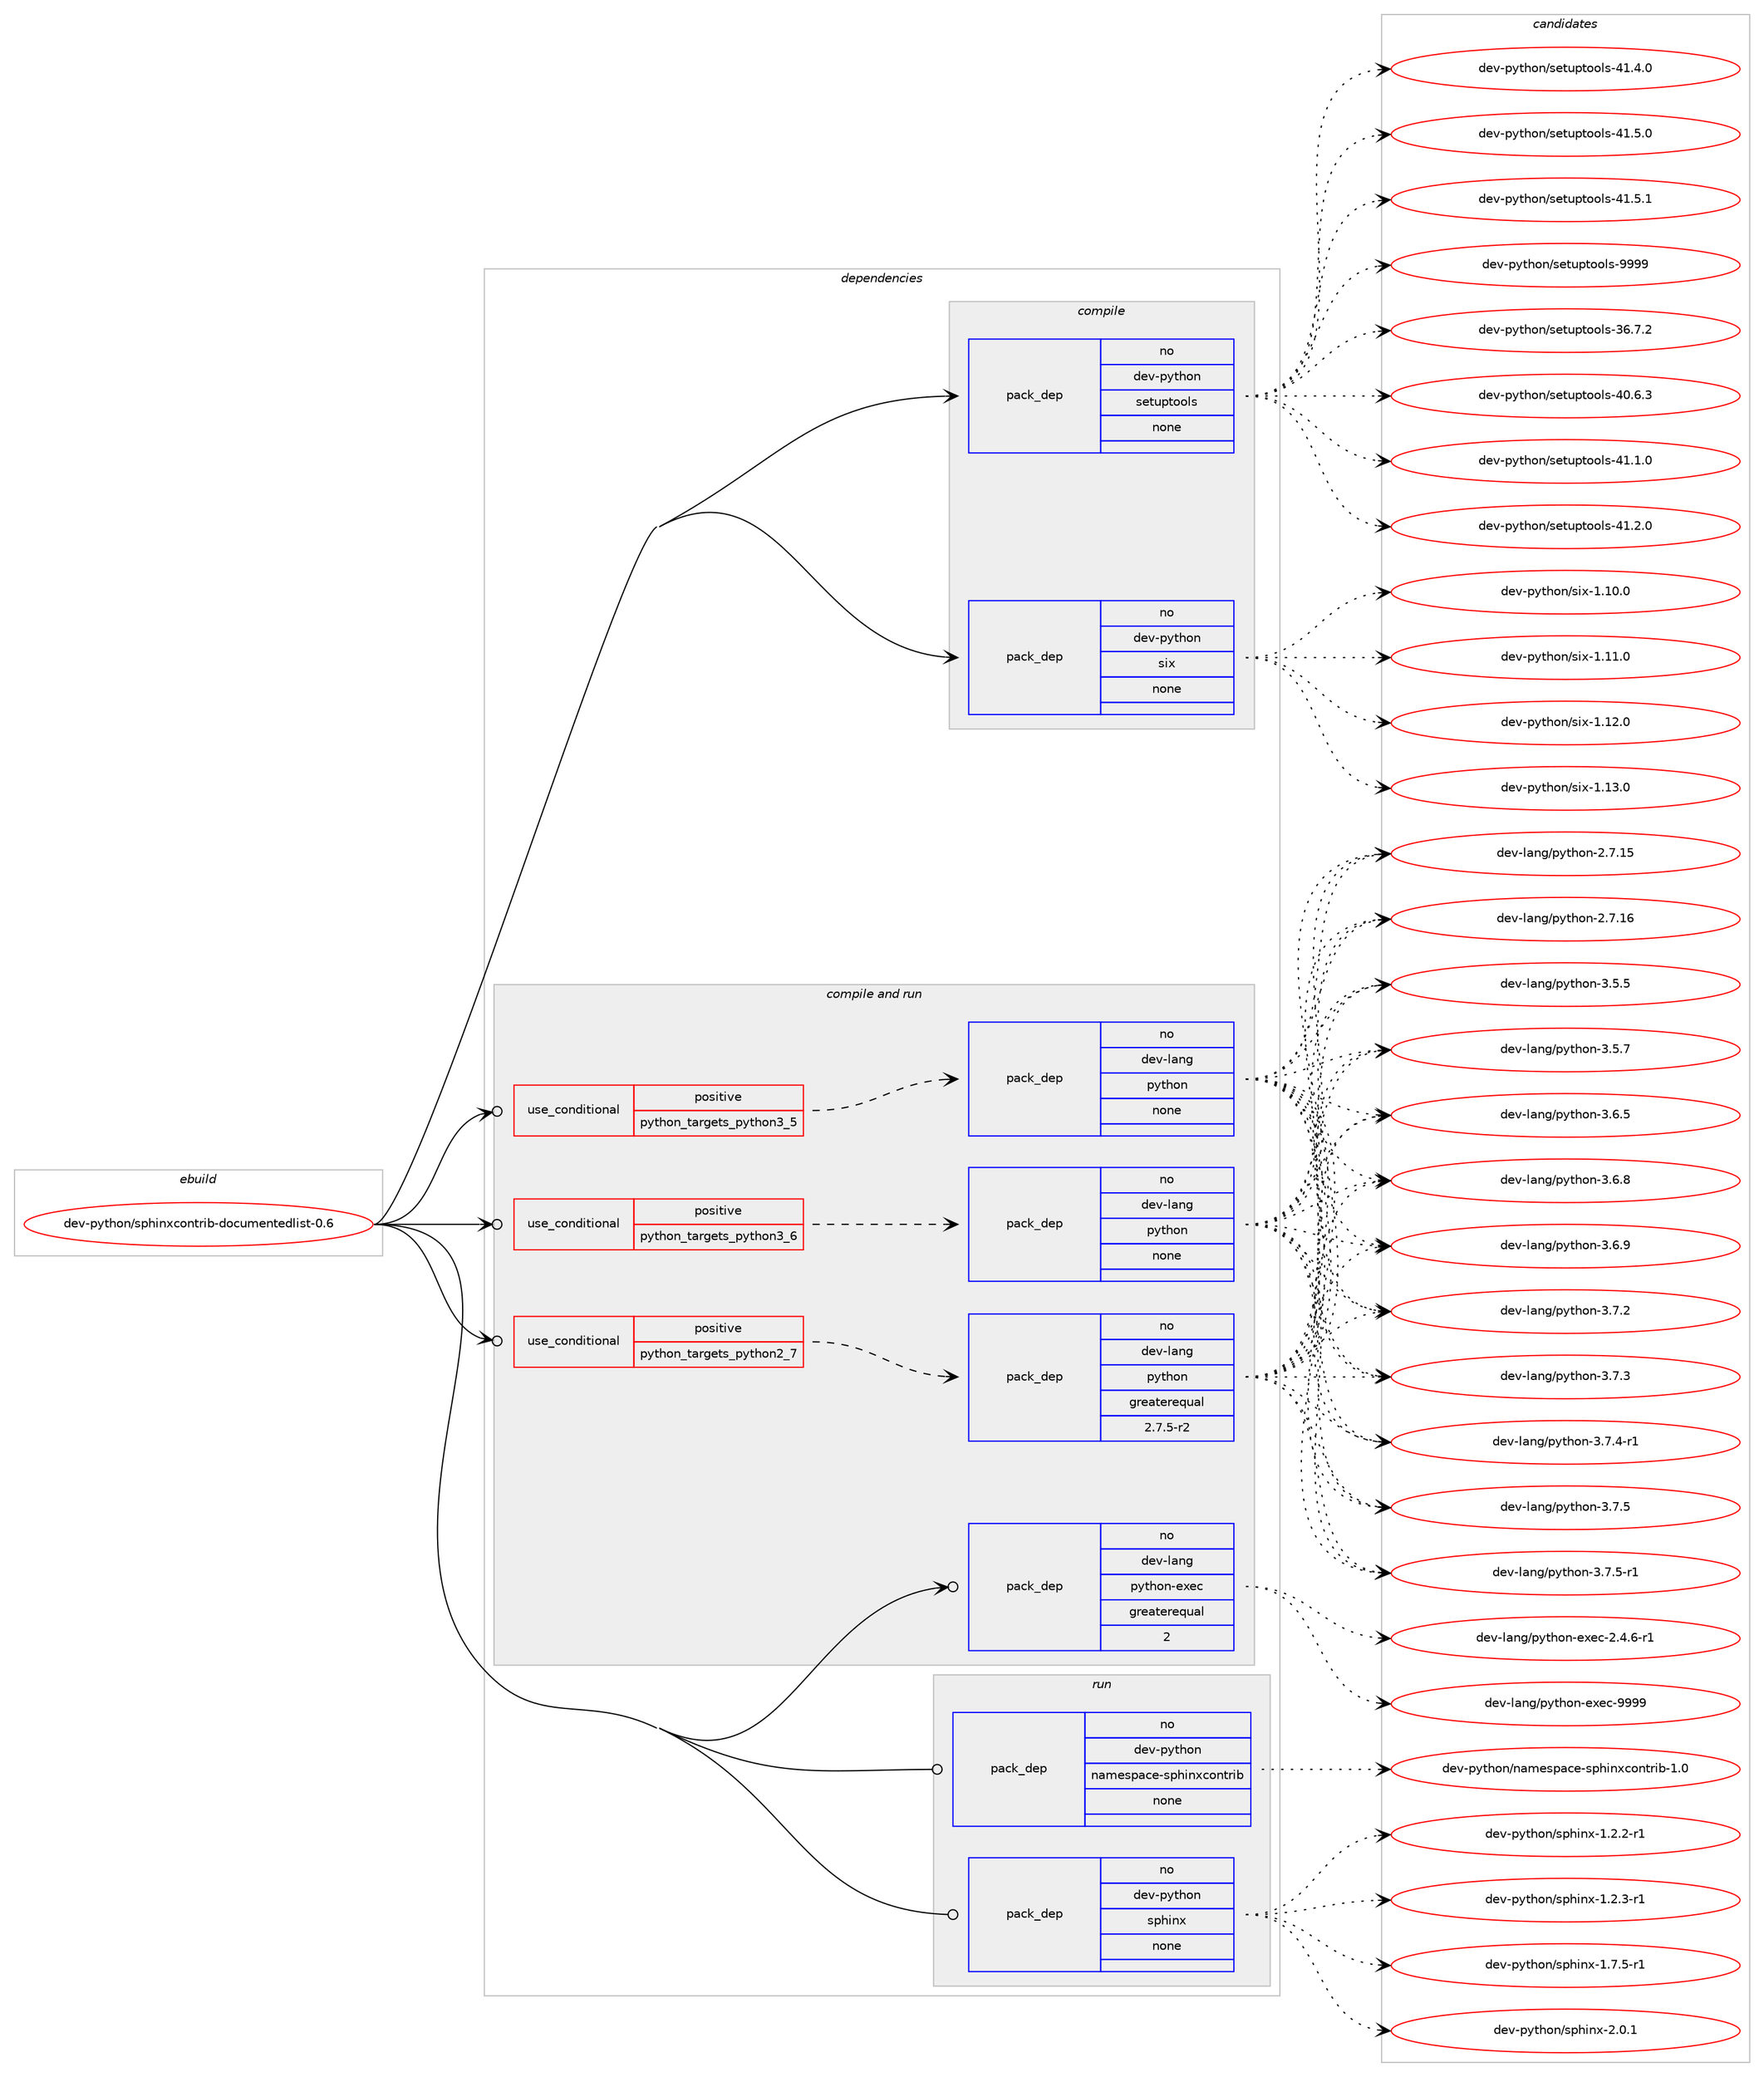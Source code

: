 digraph prolog {

# *************
# Graph options
# *************

newrank=true;
concentrate=true;
compound=true;
graph [rankdir=LR,fontname=Helvetica,fontsize=10,ranksep=1.5];#, ranksep=2.5, nodesep=0.2];
edge  [arrowhead=vee];
node  [fontname=Helvetica,fontsize=10];

# **********
# The ebuild
# **********

subgraph cluster_leftcol {
color=gray;
rank=same;
label=<<i>ebuild</i>>;
id [label="dev-python/sphinxcontrib-documentedlist-0.6", color=red, width=4, href="../dev-python/sphinxcontrib-documentedlist-0.6.svg"];
}

# ****************
# The dependencies
# ****************

subgraph cluster_midcol {
color=gray;
label=<<i>dependencies</i>>;
subgraph cluster_compile {
fillcolor="#eeeeee";
style=filled;
label=<<i>compile</i>>;
subgraph pack476724 {
dependency638335 [label=<<TABLE BORDER="0" CELLBORDER="1" CELLSPACING="0" CELLPADDING="4" WIDTH="220"><TR><TD ROWSPAN="6" CELLPADDING="30">pack_dep</TD></TR><TR><TD WIDTH="110">no</TD></TR><TR><TD>dev-python</TD></TR><TR><TD>setuptools</TD></TR><TR><TD>none</TD></TR><TR><TD></TD></TR></TABLE>>, shape=none, color=blue];
}
id:e -> dependency638335:w [weight=20,style="solid",arrowhead="vee"];
subgraph pack476725 {
dependency638336 [label=<<TABLE BORDER="0" CELLBORDER="1" CELLSPACING="0" CELLPADDING="4" WIDTH="220"><TR><TD ROWSPAN="6" CELLPADDING="30">pack_dep</TD></TR><TR><TD WIDTH="110">no</TD></TR><TR><TD>dev-python</TD></TR><TR><TD>six</TD></TR><TR><TD>none</TD></TR><TR><TD></TD></TR></TABLE>>, shape=none, color=blue];
}
id:e -> dependency638336:w [weight=20,style="solid",arrowhead="vee"];
}
subgraph cluster_compileandrun {
fillcolor="#eeeeee";
style=filled;
label=<<i>compile and run</i>>;
subgraph cond149730 {
dependency638337 [label=<<TABLE BORDER="0" CELLBORDER="1" CELLSPACING="0" CELLPADDING="4"><TR><TD ROWSPAN="3" CELLPADDING="10">use_conditional</TD></TR><TR><TD>positive</TD></TR><TR><TD>python_targets_python2_7</TD></TR></TABLE>>, shape=none, color=red];
subgraph pack476726 {
dependency638338 [label=<<TABLE BORDER="0" CELLBORDER="1" CELLSPACING="0" CELLPADDING="4" WIDTH="220"><TR><TD ROWSPAN="6" CELLPADDING="30">pack_dep</TD></TR><TR><TD WIDTH="110">no</TD></TR><TR><TD>dev-lang</TD></TR><TR><TD>python</TD></TR><TR><TD>greaterequal</TD></TR><TR><TD>2.7.5-r2</TD></TR></TABLE>>, shape=none, color=blue];
}
dependency638337:e -> dependency638338:w [weight=20,style="dashed",arrowhead="vee"];
}
id:e -> dependency638337:w [weight=20,style="solid",arrowhead="odotvee"];
subgraph cond149731 {
dependency638339 [label=<<TABLE BORDER="0" CELLBORDER="1" CELLSPACING="0" CELLPADDING="4"><TR><TD ROWSPAN="3" CELLPADDING="10">use_conditional</TD></TR><TR><TD>positive</TD></TR><TR><TD>python_targets_python3_5</TD></TR></TABLE>>, shape=none, color=red];
subgraph pack476727 {
dependency638340 [label=<<TABLE BORDER="0" CELLBORDER="1" CELLSPACING="0" CELLPADDING="4" WIDTH="220"><TR><TD ROWSPAN="6" CELLPADDING="30">pack_dep</TD></TR><TR><TD WIDTH="110">no</TD></TR><TR><TD>dev-lang</TD></TR><TR><TD>python</TD></TR><TR><TD>none</TD></TR><TR><TD></TD></TR></TABLE>>, shape=none, color=blue];
}
dependency638339:e -> dependency638340:w [weight=20,style="dashed",arrowhead="vee"];
}
id:e -> dependency638339:w [weight=20,style="solid",arrowhead="odotvee"];
subgraph cond149732 {
dependency638341 [label=<<TABLE BORDER="0" CELLBORDER="1" CELLSPACING="0" CELLPADDING="4"><TR><TD ROWSPAN="3" CELLPADDING="10">use_conditional</TD></TR><TR><TD>positive</TD></TR><TR><TD>python_targets_python3_6</TD></TR></TABLE>>, shape=none, color=red];
subgraph pack476728 {
dependency638342 [label=<<TABLE BORDER="0" CELLBORDER="1" CELLSPACING="0" CELLPADDING="4" WIDTH="220"><TR><TD ROWSPAN="6" CELLPADDING="30">pack_dep</TD></TR><TR><TD WIDTH="110">no</TD></TR><TR><TD>dev-lang</TD></TR><TR><TD>python</TD></TR><TR><TD>none</TD></TR><TR><TD></TD></TR></TABLE>>, shape=none, color=blue];
}
dependency638341:e -> dependency638342:w [weight=20,style="dashed",arrowhead="vee"];
}
id:e -> dependency638341:w [weight=20,style="solid",arrowhead="odotvee"];
subgraph pack476729 {
dependency638343 [label=<<TABLE BORDER="0" CELLBORDER="1" CELLSPACING="0" CELLPADDING="4" WIDTH="220"><TR><TD ROWSPAN="6" CELLPADDING="30">pack_dep</TD></TR><TR><TD WIDTH="110">no</TD></TR><TR><TD>dev-lang</TD></TR><TR><TD>python-exec</TD></TR><TR><TD>greaterequal</TD></TR><TR><TD>2</TD></TR></TABLE>>, shape=none, color=blue];
}
id:e -> dependency638343:w [weight=20,style="solid",arrowhead="odotvee"];
}
subgraph cluster_run {
fillcolor="#eeeeee";
style=filled;
label=<<i>run</i>>;
subgraph pack476730 {
dependency638344 [label=<<TABLE BORDER="0" CELLBORDER="1" CELLSPACING="0" CELLPADDING="4" WIDTH="220"><TR><TD ROWSPAN="6" CELLPADDING="30">pack_dep</TD></TR><TR><TD WIDTH="110">no</TD></TR><TR><TD>dev-python</TD></TR><TR><TD>namespace-sphinxcontrib</TD></TR><TR><TD>none</TD></TR><TR><TD></TD></TR></TABLE>>, shape=none, color=blue];
}
id:e -> dependency638344:w [weight=20,style="solid",arrowhead="odot"];
subgraph pack476731 {
dependency638345 [label=<<TABLE BORDER="0" CELLBORDER="1" CELLSPACING="0" CELLPADDING="4" WIDTH="220"><TR><TD ROWSPAN="6" CELLPADDING="30">pack_dep</TD></TR><TR><TD WIDTH="110">no</TD></TR><TR><TD>dev-python</TD></TR><TR><TD>sphinx</TD></TR><TR><TD>none</TD></TR><TR><TD></TD></TR></TABLE>>, shape=none, color=blue];
}
id:e -> dependency638345:w [weight=20,style="solid",arrowhead="odot"];
}
}

# **************
# The candidates
# **************

subgraph cluster_choices {
rank=same;
color=gray;
label=<<i>candidates</i>>;

subgraph choice476724 {
color=black;
nodesep=1;
choice100101118451121211161041111104711510111611711211611111110811545515446554650 [label="dev-python/setuptools-36.7.2", color=red, width=4,href="../dev-python/setuptools-36.7.2.svg"];
choice100101118451121211161041111104711510111611711211611111110811545524846544651 [label="dev-python/setuptools-40.6.3", color=red, width=4,href="../dev-python/setuptools-40.6.3.svg"];
choice100101118451121211161041111104711510111611711211611111110811545524946494648 [label="dev-python/setuptools-41.1.0", color=red, width=4,href="../dev-python/setuptools-41.1.0.svg"];
choice100101118451121211161041111104711510111611711211611111110811545524946504648 [label="dev-python/setuptools-41.2.0", color=red, width=4,href="../dev-python/setuptools-41.2.0.svg"];
choice100101118451121211161041111104711510111611711211611111110811545524946524648 [label="dev-python/setuptools-41.4.0", color=red, width=4,href="../dev-python/setuptools-41.4.0.svg"];
choice100101118451121211161041111104711510111611711211611111110811545524946534648 [label="dev-python/setuptools-41.5.0", color=red, width=4,href="../dev-python/setuptools-41.5.0.svg"];
choice100101118451121211161041111104711510111611711211611111110811545524946534649 [label="dev-python/setuptools-41.5.1", color=red, width=4,href="../dev-python/setuptools-41.5.1.svg"];
choice10010111845112121116104111110471151011161171121161111111081154557575757 [label="dev-python/setuptools-9999", color=red, width=4,href="../dev-python/setuptools-9999.svg"];
dependency638335:e -> choice100101118451121211161041111104711510111611711211611111110811545515446554650:w [style=dotted,weight="100"];
dependency638335:e -> choice100101118451121211161041111104711510111611711211611111110811545524846544651:w [style=dotted,weight="100"];
dependency638335:e -> choice100101118451121211161041111104711510111611711211611111110811545524946494648:w [style=dotted,weight="100"];
dependency638335:e -> choice100101118451121211161041111104711510111611711211611111110811545524946504648:w [style=dotted,weight="100"];
dependency638335:e -> choice100101118451121211161041111104711510111611711211611111110811545524946524648:w [style=dotted,weight="100"];
dependency638335:e -> choice100101118451121211161041111104711510111611711211611111110811545524946534648:w [style=dotted,weight="100"];
dependency638335:e -> choice100101118451121211161041111104711510111611711211611111110811545524946534649:w [style=dotted,weight="100"];
dependency638335:e -> choice10010111845112121116104111110471151011161171121161111111081154557575757:w [style=dotted,weight="100"];
}
subgraph choice476725 {
color=black;
nodesep=1;
choice100101118451121211161041111104711510512045494649484648 [label="dev-python/six-1.10.0", color=red, width=4,href="../dev-python/six-1.10.0.svg"];
choice100101118451121211161041111104711510512045494649494648 [label="dev-python/six-1.11.0", color=red, width=4,href="../dev-python/six-1.11.0.svg"];
choice100101118451121211161041111104711510512045494649504648 [label="dev-python/six-1.12.0", color=red, width=4,href="../dev-python/six-1.12.0.svg"];
choice100101118451121211161041111104711510512045494649514648 [label="dev-python/six-1.13.0", color=red, width=4,href="../dev-python/six-1.13.0.svg"];
dependency638336:e -> choice100101118451121211161041111104711510512045494649484648:w [style=dotted,weight="100"];
dependency638336:e -> choice100101118451121211161041111104711510512045494649494648:w [style=dotted,weight="100"];
dependency638336:e -> choice100101118451121211161041111104711510512045494649504648:w [style=dotted,weight="100"];
dependency638336:e -> choice100101118451121211161041111104711510512045494649514648:w [style=dotted,weight="100"];
}
subgraph choice476726 {
color=black;
nodesep=1;
choice10010111845108971101034711212111610411111045504655464953 [label="dev-lang/python-2.7.15", color=red, width=4,href="../dev-lang/python-2.7.15.svg"];
choice10010111845108971101034711212111610411111045504655464954 [label="dev-lang/python-2.7.16", color=red, width=4,href="../dev-lang/python-2.7.16.svg"];
choice100101118451089711010347112121116104111110455146534653 [label="dev-lang/python-3.5.5", color=red, width=4,href="../dev-lang/python-3.5.5.svg"];
choice100101118451089711010347112121116104111110455146534655 [label="dev-lang/python-3.5.7", color=red, width=4,href="../dev-lang/python-3.5.7.svg"];
choice100101118451089711010347112121116104111110455146544653 [label="dev-lang/python-3.6.5", color=red, width=4,href="../dev-lang/python-3.6.5.svg"];
choice100101118451089711010347112121116104111110455146544656 [label="dev-lang/python-3.6.8", color=red, width=4,href="../dev-lang/python-3.6.8.svg"];
choice100101118451089711010347112121116104111110455146544657 [label="dev-lang/python-3.6.9", color=red, width=4,href="../dev-lang/python-3.6.9.svg"];
choice100101118451089711010347112121116104111110455146554650 [label="dev-lang/python-3.7.2", color=red, width=4,href="../dev-lang/python-3.7.2.svg"];
choice100101118451089711010347112121116104111110455146554651 [label="dev-lang/python-3.7.3", color=red, width=4,href="../dev-lang/python-3.7.3.svg"];
choice1001011184510897110103471121211161041111104551465546524511449 [label="dev-lang/python-3.7.4-r1", color=red, width=4,href="../dev-lang/python-3.7.4-r1.svg"];
choice100101118451089711010347112121116104111110455146554653 [label="dev-lang/python-3.7.5", color=red, width=4,href="../dev-lang/python-3.7.5.svg"];
choice1001011184510897110103471121211161041111104551465546534511449 [label="dev-lang/python-3.7.5-r1", color=red, width=4,href="../dev-lang/python-3.7.5-r1.svg"];
dependency638338:e -> choice10010111845108971101034711212111610411111045504655464953:w [style=dotted,weight="100"];
dependency638338:e -> choice10010111845108971101034711212111610411111045504655464954:w [style=dotted,weight="100"];
dependency638338:e -> choice100101118451089711010347112121116104111110455146534653:w [style=dotted,weight="100"];
dependency638338:e -> choice100101118451089711010347112121116104111110455146534655:w [style=dotted,weight="100"];
dependency638338:e -> choice100101118451089711010347112121116104111110455146544653:w [style=dotted,weight="100"];
dependency638338:e -> choice100101118451089711010347112121116104111110455146544656:w [style=dotted,weight="100"];
dependency638338:e -> choice100101118451089711010347112121116104111110455146544657:w [style=dotted,weight="100"];
dependency638338:e -> choice100101118451089711010347112121116104111110455146554650:w [style=dotted,weight="100"];
dependency638338:e -> choice100101118451089711010347112121116104111110455146554651:w [style=dotted,weight="100"];
dependency638338:e -> choice1001011184510897110103471121211161041111104551465546524511449:w [style=dotted,weight="100"];
dependency638338:e -> choice100101118451089711010347112121116104111110455146554653:w [style=dotted,weight="100"];
dependency638338:e -> choice1001011184510897110103471121211161041111104551465546534511449:w [style=dotted,weight="100"];
}
subgraph choice476727 {
color=black;
nodesep=1;
choice10010111845108971101034711212111610411111045504655464953 [label="dev-lang/python-2.7.15", color=red, width=4,href="../dev-lang/python-2.7.15.svg"];
choice10010111845108971101034711212111610411111045504655464954 [label="dev-lang/python-2.7.16", color=red, width=4,href="../dev-lang/python-2.7.16.svg"];
choice100101118451089711010347112121116104111110455146534653 [label="dev-lang/python-3.5.5", color=red, width=4,href="../dev-lang/python-3.5.5.svg"];
choice100101118451089711010347112121116104111110455146534655 [label="dev-lang/python-3.5.7", color=red, width=4,href="../dev-lang/python-3.5.7.svg"];
choice100101118451089711010347112121116104111110455146544653 [label="dev-lang/python-3.6.5", color=red, width=4,href="../dev-lang/python-3.6.5.svg"];
choice100101118451089711010347112121116104111110455146544656 [label="dev-lang/python-3.6.8", color=red, width=4,href="../dev-lang/python-3.6.8.svg"];
choice100101118451089711010347112121116104111110455146544657 [label="dev-lang/python-3.6.9", color=red, width=4,href="../dev-lang/python-3.6.9.svg"];
choice100101118451089711010347112121116104111110455146554650 [label="dev-lang/python-3.7.2", color=red, width=4,href="../dev-lang/python-3.7.2.svg"];
choice100101118451089711010347112121116104111110455146554651 [label="dev-lang/python-3.7.3", color=red, width=4,href="../dev-lang/python-3.7.3.svg"];
choice1001011184510897110103471121211161041111104551465546524511449 [label="dev-lang/python-3.7.4-r1", color=red, width=4,href="../dev-lang/python-3.7.4-r1.svg"];
choice100101118451089711010347112121116104111110455146554653 [label="dev-lang/python-3.7.5", color=red, width=4,href="../dev-lang/python-3.7.5.svg"];
choice1001011184510897110103471121211161041111104551465546534511449 [label="dev-lang/python-3.7.5-r1", color=red, width=4,href="../dev-lang/python-3.7.5-r1.svg"];
dependency638340:e -> choice10010111845108971101034711212111610411111045504655464953:w [style=dotted,weight="100"];
dependency638340:e -> choice10010111845108971101034711212111610411111045504655464954:w [style=dotted,weight="100"];
dependency638340:e -> choice100101118451089711010347112121116104111110455146534653:w [style=dotted,weight="100"];
dependency638340:e -> choice100101118451089711010347112121116104111110455146534655:w [style=dotted,weight="100"];
dependency638340:e -> choice100101118451089711010347112121116104111110455146544653:w [style=dotted,weight="100"];
dependency638340:e -> choice100101118451089711010347112121116104111110455146544656:w [style=dotted,weight="100"];
dependency638340:e -> choice100101118451089711010347112121116104111110455146544657:w [style=dotted,weight="100"];
dependency638340:e -> choice100101118451089711010347112121116104111110455146554650:w [style=dotted,weight="100"];
dependency638340:e -> choice100101118451089711010347112121116104111110455146554651:w [style=dotted,weight="100"];
dependency638340:e -> choice1001011184510897110103471121211161041111104551465546524511449:w [style=dotted,weight="100"];
dependency638340:e -> choice100101118451089711010347112121116104111110455146554653:w [style=dotted,weight="100"];
dependency638340:e -> choice1001011184510897110103471121211161041111104551465546534511449:w [style=dotted,weight="100"];
}
subgraph choice476728 {
color=black;
nodesep=1;
choice10010111845108971101034711212111610411111045504655464953 [label="dev-lang/python-2.7.15", color=red, width=4,href="../dev-lang/python-2.7.15.svg"];
choice10010111845108971101034711212111610411111045504655464954 [label="dev-lang/python-2.7.16", color=red, width=4,href="../dev-lang/python-2.7.16.svg"];
choice100101118451089711010347112121116104111110455146534653 [label="dev-lang/python-3.5.5", color=red, width=4,href="../dev-lang/python-3.5.5.svg"];
choice100101118451089711010347112121116104111110455146534655 [label="dev-lang/python-3.5.7", color=red, width=4,href="../dev-lang/python-3.5.7.svg"];
choice100101118451089711010347112121116104111110455146544653 [label="dev-lang/python-3.6.5", color=red, width=4,href="../dev-lang/python-3.6.5.svg"];
choice100101118451089711010347112121116104111110455146544656 [label="dev-lang/python-3.6.8", color=red, width=4,href="../dev-lang/python-3.6.8.svg"];
choice100101118451089711010347112121116104111110455146544657 [label="dev-lang/python-3.6.9", color=red, width=4,href="../dev-lang/python-3.6.9.svg"];
choice100101118451089711010347112121116104111110455146554650 [label="dev-lang/python-3.7.2", color=red, width=4,href="../dev-lang/python-3.7.2.svg"];
choice100101118451089711010347112121116104111110455146554651 [label="dev-lang/python-3.7.3", color=red, width=4,href="../dev-lang/python-3.7.3.svg"];
choice1001011184510897110103471121211161041111104551465546524511449 [label="dev-lang/python-3.7.4-r1", color=red, width=4,href="../dev-lang/python-3.7.4-r1.svg"];
choice100101118451089711010347112121116104111110455146554653 [label="dev-lang/python-3.7.5", color=red, width=4,href="../dev-lang/python-3.7.5.svg"];
choice1001011184510897110103471121211161041111104551465546534511449 [label="dev-lang/python-3.7.5-r1", color=red, width=4,href="../dev-lang/python-3.7.5-r1.svg"];
dependency638342:e -> choice10010111845108971101034711212111610411111045504655464953:w [style=dotted,weight="100"];
dependency638342:e -> choice10010111845108971101034711212111610411111045504655464954:w [style=dotted,weight="100"];
dependency638342:e -> choice100101118451089711010347112121116104111110455146534653:w [style=dotted,weight="100"];
dependency638342:e -> choice100101118451089711010347112121116104111110455146534655:w [style=dotted,weight="100"];
dependency638342:e -> choice100101118451089711010347112121116104111110455146544653:w [style=dotted,weight="100"];
dependency638342:e -> choice100101118451089711010347112121116104111110455146544656:w [style=dotted,weight="100"];
dependency638342:e -> choice100101118451089711010347112121116104111110455146544657:w [style=dotted,weight="100"];
dependency638342:e -> choice100101118451089711010347112121116104111110455146554650:w [style=dotted,weight="100"];
dependency638342:e -> choice100101118451089711010347112121116104111110455146554651:w [style=dotted,weight="100"];
dependency638342:e -> choice1001011184510897110103471121211161041111104551465546524511449:w [style=dotted,weight="100"];
dependency638342:e -> choice100101118451089711010347112121116104111110455146554653:w [style=dotted,weight="100"];
dependency638342:e -> choice1001011184510897110103471121211161041111104551465546534511449:w [style=dotted,weight="100"];
}
subgraph choice476729 {
color=black;
nodesep=1;
choice10010111845108971101034711212111610411111045101120101994550465246544511449 [label="dev-lang/python-exec-2.4.6-r1", color=red, width=4,href="../dev-lang/python-exec-2.4.6-r1.svg"];
choice10010111845108971101034711212111610411111045101120101994557575757 [label="dev-lang/python-exec-9999", color=red, width=4,href="../dev-lang/python-exec-9999.svg"];
dependency638343:e -> choice10010111845108971101034711212111610411111045101120101994550465246544511449:w [style=dotted,weight="100"];
dependency638343:e -> choice10010111845108971101034711212111610411111045101120101994557575757:w [style=dotted,weight="100"];
}
subgraph choice476730 {
color=black;
nodesep=1;
choice100101118451121211161041111104711097109101115112979910145115112104105110120991111101161141059845494648 [label="dev-python/namespace-sphinxcontrib-1.0", color=red, width=4,href="../dev-python/namespace-sphinxcontrib-1.0.svg"];
dependency638344:e -> choice100101118451121211161041111104711097109101115112979910145115112104105110120991111101161141059845494648:w [style=dotted,weight="100"];
}
subgraph choice476731 {
color=black;
nodesep=1;
choice10010111845112121116104111110471151121041051101204549465046504511449 [label="dev-python/sphinx-1.2.2-r1", color=red, width=4,href="../dev-python/sphinx-1.2.2-r1.svg"];
choice10010111845112121116104111110471151121041051101204549465046514511449 [label="dev-python/sphinx-1.2.3-r1", color=red, width=4,href="../dev-python/sphinx-1.2.3-r1.svg"];
choice10010111845112121116104111110471151121041051101204549465546534511449 [label="dev-python/sphinx-1.7.5-r1", color=red, width=4,href="../dev-python/sphinx-1.7.5-r1.svg"];
choice1001011184511212111610411111047115112104105110120455046484649 [label="dev-python/sphinx-2.0.1", color=red, width=4,href="../dev-python/sphinx-2.0.1.svg"];
dependency638345:e -> choice10010111845112121116104111110471151121041051101204549465046504511449:w [style=dotted,weight="100"];
dependency638345:e -> choice10010111845112121116104111110471151121041051101204549465046514511449:w [style=dotted,weight="100"];
dependency638345:e -> choice10010111845112121116104111110471151121041051101204549465546534511449:w [style=dotted,weight="100"];
dependency638345:e -> choice1001011184511212111610411111047115112104105110120455046484649:w [style=dotted,weight="100"];
}
}

}
